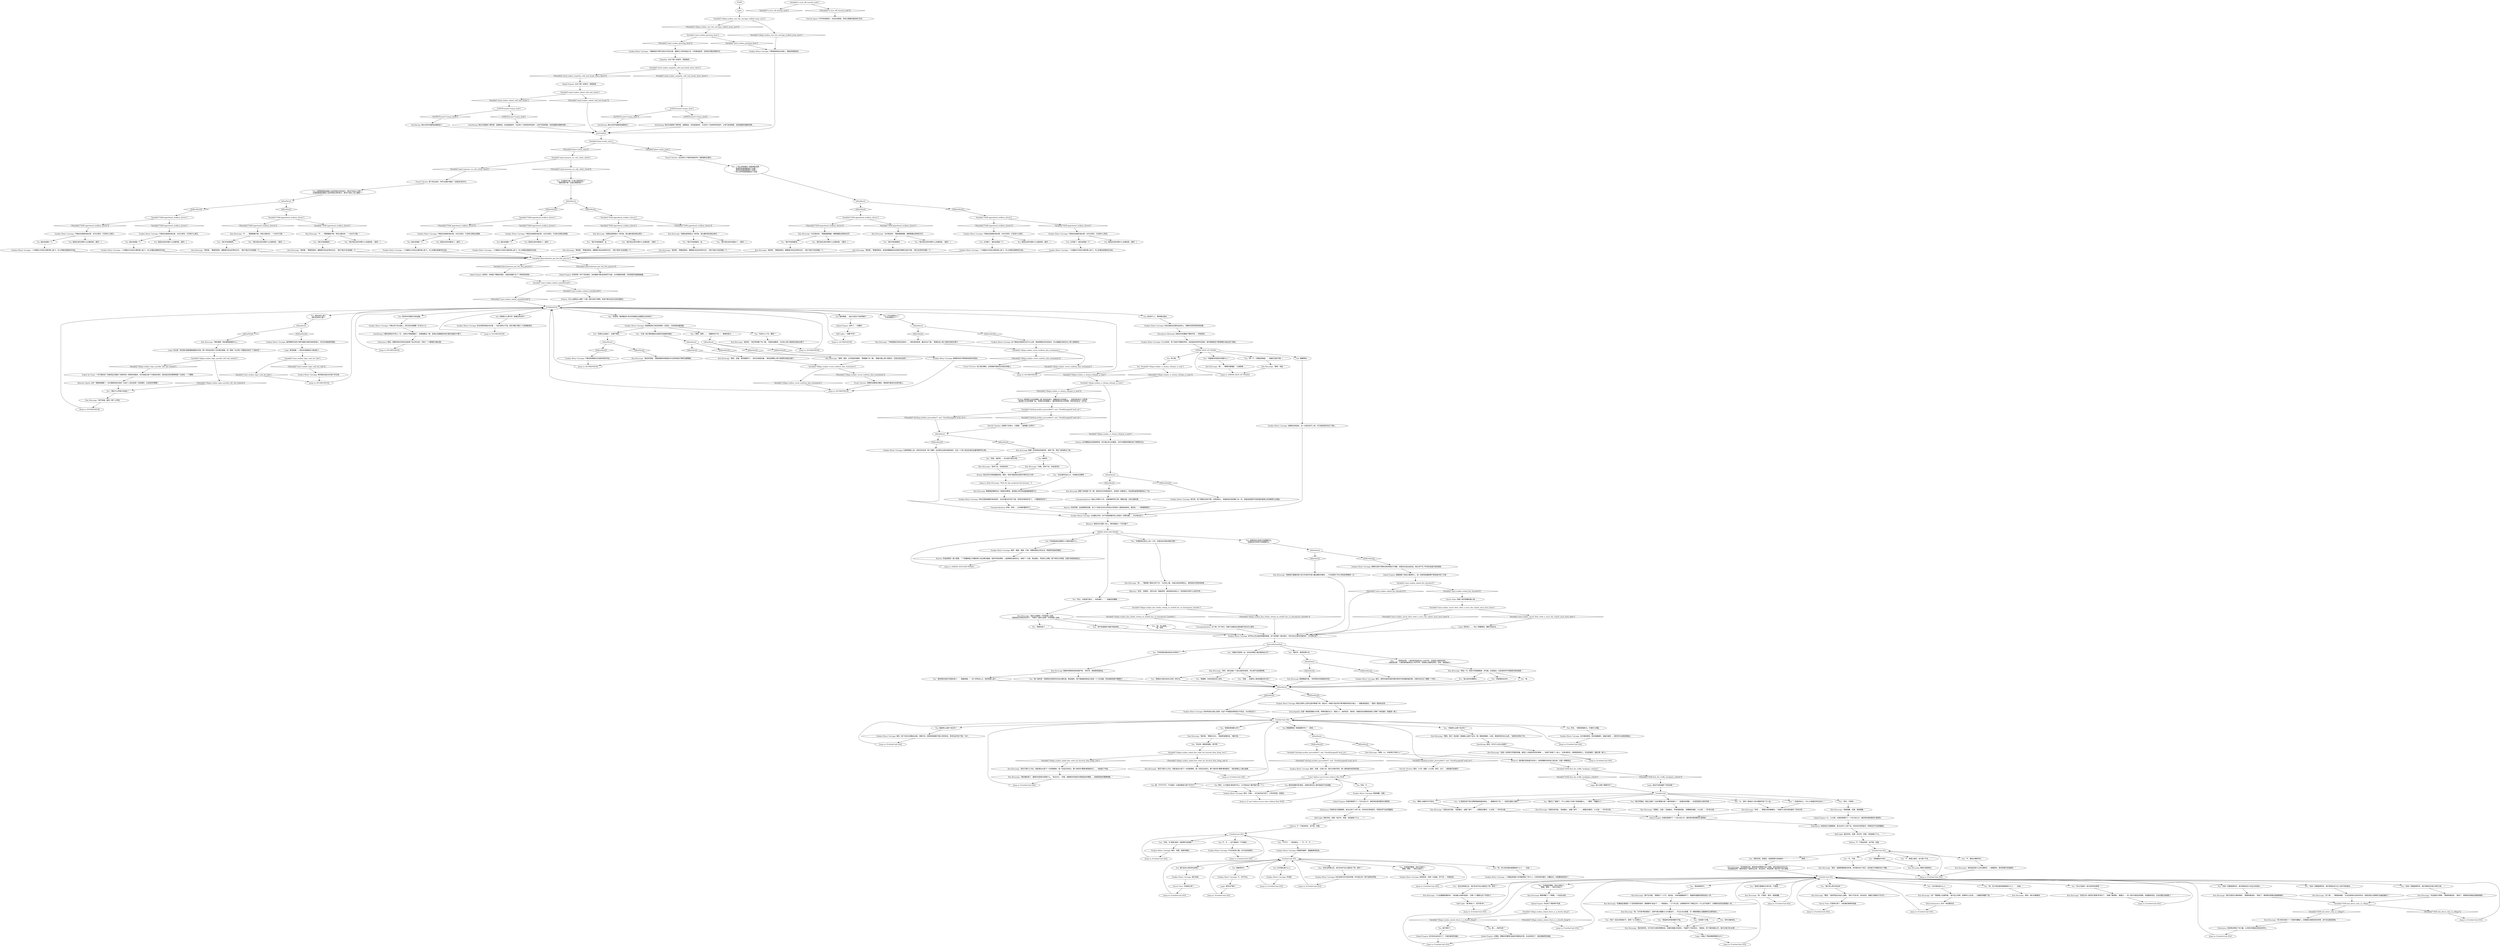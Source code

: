 # SOUTHCOAST / SUNKEN MOTOR CARRIAGE
# Tyre tracks lead to a sunken motor carriage.
# ==================================================
digraph G {
	  0 [label="START"];
	  1 [label="input"];
	  2 [label="Inland Empire: 冰水下面一定很冷，很孤独吧。"];
	  3 [label="Kim Kitsuragi: “我猜这段旅程从广场开始，是从栅栏那边倒出来的。”"];
	  4 [label="You: 我应该调查一下。"];
	  5 [label="You: “潮水什么时候才会退去？”"];
	  6 [label="You: “哈哈，很好笑——所以我不会吹口哨。”"];
	  7 [label="You: “我觉得应该找不到我的枪了。”（看看周围。）“这个世界这么大，我的枪那么渺小……”"];
	  8 [label="You: 眯着眼睛说:“侧面是数字吗？”（继续。）"];
	  9 [label="Jump to: [Untitled hub (03)]"];
	  10 [label="Jump to: [Untitled hub (03)]"];
	  11 [label="Sunken Motor Carriage: 不论你说多少遍，也不会改变事实。"];
	  12 [label="Sunken Motor Carriage: 你没有。"];
	  13 [label="Variable[\"village.sunken_viscal_confirms_kim_estimation\"]"];
	  14 [label="Variable[\"village.sunken_viscal_confirms_kim_estimation\"]", shape=diamond];
	  15 [label="!(Variable[\"village.sunken_viscal_confirms_kim_estimation\"])", shape=diamond];
	  16 [label="Variable[\"coast.sunken_inland_oceanfishcold\"]"];
	  17 [label="Variable[\"coast.sunken_inland_oceanfishcold\"]", shape=diamond];
	  18 [label="!(Variable[\"coast.sunken_inland_oceanfishcold\"])", shape=diamond];
	  19 [label="SWING HUB 2ND PHASE"];
	  20 [label="You: “你最喜欢的蓝色东西是什么？”"];
	  21 [label="Kim Kitsuragi: 警督撅起嘴唇吹出一段美妙的颤音，甚至能让伊苏林迪画眉都羞愧不已。"];
	  22 [label="Sunken Motor Carriage: 是的，哈里，它是41号。我们分局的号码。我一直希望你会回来找我……"];
	  23 [label="Visual Calculus: 还记得马丁内斯的轮胎印吗？就是通往这里的。"];
	  24 [label="You: “我们现在没时间管什么交通流氓。”[离开。]"];
	  25 [label="IsKimHere()"];
	  26 [label="IsKimHere()", shape=diamond];
	  27 [label="!(IsKimHere())", shape=diamond];
	  28 [label="Jump to: [SUNKENHUB]"];
	  29 [label="You: “我想双亲了……”"];
	  30 [label="Conceptualization: 这个嘛，举个例子，蚂蚁汽油弹会在某些通行权仪式上使用……"];
	  31 [label="Inland Empire: 你感觉胃里开了一个巨大的口子，最恐怖的感觉朝你扑面而来。"];
	  32 [label="You: “本来一切都挺顺利的，我们刚刚还在高兴地吹口哨……”"];
	  33 [label="Kim Kitsuragi: “警探，”他的声音从未这么温柔。“我们*不会*的。此时此刻，救援行动确实不太可行。”"];
	  34 [label="Kim Kitsuragi: “这个嘛……”警督耸耸肩。“生活总是有办法拆你的台。但是在那之后事情只会越变越好了。”"];
	  35 [label="Inland Empire: 你感觉胃里开了一个巨大的口子，最恐怖的感觉朝你扑面而来。"];
	  36 [label="Jump to: [Untitled hub (03)]"];
	  37 [label="Logic: 他认识那个赛車手吗？"];
	  38 [label="IsKimHere()"];
	  39 [label="IsKimHere()", shape=diamond];
	  40 [label="!(IsKimHere())", shape=diamond];
	  41 [label="Sunken Motor Carriage: 云朵飘过天空，秋千的阴影像时钟上的指针一样移动着……30分钟过去了。"];
	  42 [label="Variable[\"tc.turn_off_tutorial_node\"]"];
	  43 [label="Variable[\"tc.turn_off_tutorial_node\"]", shape=diamond];
	  44 [label="!(Variable[\"tc.turn_off_tutorial_node\"])", shape=diamond];
	  45 [label="Visual Calculus: 那个跃过运河，弄坏水闸的*叛徒*！这是他们的作为。"];
	  46 [label="You: 这里就是叛逆者跳入运河终结生命的地方。再也不会这么大胆了！\n“这里就是叛逆者跳入运河终结生命的地方。再也不会有人这么勇敢了！”"];
	  47 [label="Interfacing: 海水已经开始腐蚀金属制品了。"];
	  48 [label="You: 我现在没时间管什么交通流氓。[离开。]"];
	  49 [label="Sunken Motor Carriage: 一只海鸥从半泡在水里的車上起飞。鸟儿好像在感激你的决定。"];
	  50 [label="Visual Calculus: 警督的估算是正确的。事故很可能发生在周日晚上。"];
	  51 [label="Kim Kitsuragi: “坚持下去，你会成功的。”"];
	  52 [label="Inland Empire: 41，41分局。你感觉胃里开了一个巨大的口子，最恐怖的感觉朝你扑面而来。"];
	  53 [label="You: “但是雅各布·欧文……"];
	  54 [label="You: “发生这种事之后，他们应该不会让我回去了吧，是吗？”"];
	  55 [label="You: “本来一切都挺顺利的，我们刚刚还在讨论自己的妈妈……”"];
	  56 [label="You: 我不想听了。"];
	  57 [label="Endurance: 你感觉自己快要晕倒，差点从秋千上摔下去。你的双手变得湿冷，呼吸的空气也变得酸苦。"];
	  58 [label="Jump to: [Untitled hub (02)]"];
	  59 [label="You: 我们该怎么把你弄出来呢？"];
	  60 [label="Sunken Motor Carriage: 你接受的越早，就越能继续前进。"];
	  61 [label="You: “但是……如果有人拿枪指着你的头呢？”"];
	  62 [label="You: “我一直在想：如果我花足够的时间去正确饮食，勤加锻炼，是不是就能把我自己变成一个人形武器。然后我甚至都不需要枪了……”"];
	  63 [label="Sunken Motor Carriage: 是的。感觉你身后的城市都在等待中变得越来越沉默。仿佛已经过去了整整一个来生……"];
	  65 [label="You: 我应该调查一下。"];
	  66 [label="You: “我们开始调查吧。”"];
	  67 [label="You: 这車是什么牌子的？能看见标志吗？"];
	  68 [label="You: “又是一起引擎排量成功战胜司机智商的事故。”"];
	  69 [label="You: “不，是街头赛車手的。”"];
	  70 [label="You: “先是我的警徽，现在又是这个。”\n“警徽，警枪——现在又来这个。”"];
	  71 [label="You: “我可没那些钱。”"];
	  72 [label="Variable[\"village.sunken_inland_there_is_a_fourth_thing\"]"];
	  73 [label="Variable[\"village.sunken_inland_there_is_a_fourth_thing\"]", shape=diamond];
	  74 [label="!(Variable[\"village.sunken_inland_there_is_a_fourth_thing\"])", shape=diamond];
	  75 [label="Sunken Motor Carriage: 是的，哈里。就是你做的。"];
	  76 [label="Sunken Motor Carriage: 汽車坐在咸咸的海水里，冰冷又悲伤。它没有什么意见。"];
	  77 [label="Sunken Motor Carriage: 汽車坐在咸咸的海水里，冰冷又悲伤。它没有什么意见。"];
	  78 [label="Perception (Hearing): 铰链在你的重量下嘎吱作响——有些危险。"];
	  79 [label="Conceptualization: 电线上的两只小鸟，对着海岸吹吹口哨，看看水面，还有沉底的車。"];
	  80 [label="You: “你能辨认出那个标志吗？”"];
	  81 [label="Logic: 他会不会知道那个司机的事？"];
	  82 [label="Half Light: 我的天啦，哈里！老天爷，哈里，你到底做了什么……？！"];
	  83 [label="Inland Empire: 你还丢了*第四样*东西。"];
	  84 [label="Kim Kitsuragi: “你还能吹口哨啊，”警督笑着说到。“再说了，黎明前的夜晚总是最黑暗的。”"];
	  85 [label="Jump to: [Untitled hub (03)]"];
	  86 [label="Untitled hub (02)"];
	  87 [label="You: “天啦，它*真是*我的！我把車开进海里了！！！”"];
	  88 [label="You: “发生这种事之后，他们应该不会让我回去了吧，是吗？”"];
	  89 [label="You: 用你的手抚摸冰冷的金属。"];
	  90 [label="Drama: 唾沫星子从你的嘴里一路飞到你的胡子、胸膛和前方的地面上……但却没有发出一点声音。\n唾沫星子从你的嘴里飞出，喷溅在你的胸膛上，最后降落在前方的地面。但却没有发出一点声音。"];
	  91 [label="Jump to: [SUNKENHUB]"];
	  92 [label="You: “我的天，真是有够久的。”"];
	  93 [label="SWING HUB 1ST PHASE"];
	  94 [label="You: 不知道我身后城里的人们都在做些什么……"];
	  95 [label="Sunken Motor Carriage: 汽車坐在咸咸的海水里，冰冷又悲伤，它没有立即给出答案。"];
	  96 [label="Variable[\"TASK.apprehend_reckless_driver\"]"];
	  97 [label="Variable[\"TASK.apprehend_reckless_driver\"]", shape=diamond];
	  98 [label="!(Variable[\"TASK.apprehend_reckless_driver\"])", shape=diamond];
	  99 [label="You: “我们现在没时间管什么交通流氓。”[离开。]"];
	  100 [label="IsKimHere()"];
	  101 [label="IsKimHere()", shape=diamond];
	  102 [label="!(IsKimHere())", shape=diamond];
	  103 [label="You: “你说什么了吗，警督？”"];
	  104 [label="Jump to: [SWING HUB 1ST PHASE]"];
	  105 [label="You: 继续吹。"];
	  106 [label="You: “这见鬼的风这么大，你倒是试试看啊。”"];
	  107 [label="Kim Kitsuragi: “恐怕就是这样。看来是你把警車开进了海里，就在你跳过运河之后。”\n“恐怕就是这样。看来你是从飞旋旅社出发，跃过运河，然后把車一路开进了这片海域。”"];
	  108 [label="You: “所以它就会*一直*这样待在那里？！”"];
	  109 [label="Sunken Motor Carriage: 拜托，哈里……你已经无处可逃了。只有你和我，老朋友。"];
	  110 [label="Jump to: [Untitled hub (03)]"];
	  111 [label="Sunken Motor Carriage: 浪潮有没有退去，这一点谁也说不上来。你只感觉到时间过了很久。"];
	  112 [label="Kim Kitsuragi: 警督一定觉得这样很好笑。他笑了笑，然后飞快地转过了脸。"];
	  113 [label="Sunken Motor Carriage: 你的声音在水面上回荡，在这个环境里显得奇怪又不恰当。30分钟过去了。"];
	  114 [label="You: “那是库普瑞斯40吗？”"];
	  115 [label="Kim Kitsuragi: 警督看着手表。“世界想变多快就能有多快。”"];
	  116 [label="Interfacing: 海水已经开始腐蚀金属制品了。"];
	  117 [label="Sunken Motor Carriage: 一只海鸥从半泡在水里的車上起飞。鸟儿好像在感激你的决定。"];
	  118 [label="Sunken Motor Carriage: 那辆悲伤的汽車拒绝发表任何回应。"];
	  119 [label="Kim Kitsuragi: “我好像知道了，最喜欢的蓝色东西是什么。”他点点头。“没错，我最喜欢的蓝色东西是蓝色的警服……或者是蓝色的警察制服。”"];
	  120 [label="Kim Kitsuragi: “我很抱歉，哈里。我很抱歉。”"];
	  121 [label="Kim Kitsuragi: “呃，也不是*特别便宜*。这种汽車大概要40,000雷亚尔……不过从长远来看，买一辆新車要比试着翻修这台更有意义。”"];
	  122 [label="You: “他们一定会对我很生气，是吧？41分局的人。”"];
	  123 [label="You: 我能修好它。"];
	  124 [label="IsKimHere()"];
	  125 [label="IsKimHere()", shape=diamond];
	  126 [label="!(IsKimHere())", shape=diamond];
	  127 [label="Sunken Motor Carriage: 真可悲，除了那辆沉没的汽車，没有其他人，或者其他东西目睹了这一切，但是这段意想不到的美妙旋律让你的精神为之振奋。"];
	  128 [label="IsKimHere()"];
	  129 [label="IsKimHere()", shape=diamond];
	  130 [label="!(IsKimHere())", shape=diamond];
	  131 [label="Kim Kitsuragi: “我相信它遵循的是几百万年前的宇宙力量设置好的模式……不过我想它*可以*再动的稍微快一点。”"];
	  132 [label="Inland Empire: 就像是那个疯狂又鲁莽的人，他一定是驾驶着那辆汽車加速冲进了大海！"];
	  133 [label="Kim Kitsuragi: “呃……”警督摸了摸自己的下巴。“从历史上看，水蛭以前会用来防止、甚至是治疗很多种疾病……”"];
	  134 [label="Variable[\"TASK.apprehend_reckless_driver\"]"];
	  135 [label="Variable[\"TASK.apprehend_reckless_driver\"]", shape=diamond];
	  136 [label="!(Variable[\"TASK.apprehend_reckless_driver\"])", shape=diamond];
	  137 [label="You: 我现在没时间管什么交通流氓。[离开。]"];
	  138 [label="You: 我现在没时间管什么交通流氓。[离开。]"];
	  139 [label="You: “我们开始调查吧。”"];
	  140 [label="Inland Empire: 当然了。一切都好。"];
	  141 [label="Jump to: [SUNKENHUB]"];
	  142 [label="Kim Kitsuragi: “汽車周围还没有完全结冰……”他的身体前倾，看向冰水下面。“我猜应该上周六或周日就在这里了。”"];
	  143 [label="Jump to: [SUNKENHUB]"];
	  144 [label="Variable[\"village.sunken_kim_thinks_sitting_on_anthill_has_no_therapeutic_benefits\"]"];
	  145 [label="Variable[\"village.sunken_kim_thinks_sitting_on_anthill_has_no_therapeutic_benefits\"]", shape=diamond];
	  146 [label="!(Variable[\"village.sunken_kim_thinks_sitting_on_anthill_has_no_therapeutic_benefits\"])", shape=diamond];
	  147 [label="Jump to: [SWING HUB 2ND PHASE]"];
	  148 [label="You: “看来工厂搞错了，不小心把这个印成了库普瑞斯41。”（嘲笑）“愚蠢的工厂。”"];
	  149 [label="Untitled hub (02)"];
	  150 [label="Untitled hub (03)"];
	  151 [label="Kim Kitsuragi: “恐怕它会一直待在*那里*好多年了。”他看了看周围。“看看它——有一部分可能还有得救，但是整体来说，这台机器已经报废了。”"];
	  152 [label="Kim Kitsuragi: “面对现实吧，对于你们分局的预算来说，这确实是重大的损失。”他避开了你的目光。“我是说，除了我的锐影之外，我们分局只有4台車……”"];
	  153 [label="You: 也许我在追什么人。"];
	  154 [label="Jump to: [Untitled hub (03)]"];
	  155 [label="You: “不，我是认真的，这只是个巧合……”"];
	  156 [label="Sunken Motor Carriage: 虽然那辆沉没的汽車可能因为被你找到而高兴，但它却没能提供答案。"];
	  157 [label="Sunken Motor Carriage: 地平线上的云层变得越发昏暗，秋千的阴影一直在爬升。你听见远方城市的轰鸣声。30分钟过去了……"];
	  158 [label="Kim Kitsuragi: “幸好，我已经是一个独立组织的成员，所以我不会进退两难。”"];
	  159 [label="Kim Kitsuragi: “是啊。41。你觉得它代表什么？”"];
	  160 [label="Horrific Necktie: 是的。41号。就像：41分局。拜托，伙计——那是我们的座驾！"];
	  161 [label="Variable[\"TASK.apprehend_reckless_driver\"]"];
	  162 [label="Variable[\"TASK.apprehend_reckless_driver\"]", shape=diamond];
	  163 [label="!(Variable[\"TASK.apprehend_reckless_driver\"])", shape=diamond];
	  164 [label="Sunken Motor Carriage: 汽車坐在咸咸的海水里，冰冷又悲伤。它没有什么意见。"];
	  165 [label="Variable[\"TASK.apprehend_reckless_driver\"]"];
	  166 [label="Variable[\"TASK.apprehend_reckless_driver\"]", shape=diamond];
	  167 [label="!(Variable[\"TASK.apprehend_reckless_driver\"])", shape=diamond];
	  168 [label="You: 我现在没时间管这个。[离开。]"];
	  169 [label="You: 它在这里多久了？\n“它在这里多久了？”"];
	  170 [label="IsKimHere()"];
	  171 [label="IsKimHere()", shape=diamond];
	  172 [label="!(IsKimHere())", shape=diamond];
	  173 [label="Logic: 好主意！然后我们就能看看里面的东西。那个司机肯定落了点东西在里面。枪？报纸？也许是一件酷炫的夹克？行者夹克？"];
	  174 [label="Esprit de Corps: 一件行者夹克？你感觉自己跟这个驾驶员有一种奇妙的联系。也许他是从某个行者街区来的，喜欢蓝白色的赛車制服？比如说，一个警察。"];
	  175 [label="Sunken Motor Carriage: 你听见宽阔海面传来的回声。云朵在春日的天空飞驰，突然间你感觉好多了。一切都感觉好多了。"];
	  176 [label="Rhetoric: ‘好吧，’他想到。‘我可以的。那就来吧。谁会想坐在蚁丘上？而且根本没有什么好的疗效……"];
	  177 [label="Sunken Motor Carriage: 微光从城市上空的云层中散落下来。透过光，你看见*蓝白色汽車*慢慢浮现在水面上——随着海浪退去，一厘米一厘米的出现……"];
	  178 [label="Jump to: [Untitled hub (04)]"];
	  179 [label="Kim Kitsuragi: “警探，我们一到这里，我就能认出那个标志。是一辆库普瑞斯，40型。我很奇怪你没认出来。”他把目光转向了你。"];
	  180 [label="Jump to: [Untitled hub (04)]"];
	  181 [label="You: “我讨厌猜谜。地区之类的？比如*警察分局*？跟市政相关？”（抚摸你的两鬓——你突然感觉头疼的厉害。）"];
	  182 [label="Kim Kitsuragi: “但是也有可能，”他歪着头，加重了语气：“……是警区的数字。41分局——*你*的分局。”"];
	  183 [label="Jump to: [Untitled hub (02)]"];
	  184 [label="Jump to: [Untitled hub (03)]"];
	  185 [label="Sunken Motor Carriage: 我很抱歉，哈里。"];
	  186 [label="Half Light: 我的天啦，哈里！老天爷，哈里，你到底做了什么……？！"];
	  187 [label="Kim Kitsuragi: 警督飞快地瞥了你一眼。虽然目光仍然直视前方，但他用一段更高亢，而且更有旋律的颤音加入了你。"];
	  188 [label="Untitled hub (04)"];
	  189 [label="You: 大海里的汽車？它是从哪里来的？\n“海里有辆汽車？这是从哪里来的？”"];
	  190 [label="IsKimHere()"];
	  191 [label="IsKimHere()", shape=diamond];
	  192 [label="!(IsKimHere())", shape=diamond];
	  193 [label="Kim Kitsuragi: “似乎是这样。”警督看着残骸，眼睛里露出奇怪的光芒。"];
	  194 [label="You: “我们现在没时间管什么交通流氓。”[离开。]"];
	  195 [label="Empathy: 冰水下面一定很冷，很孤独吧。"];
	  196 [label="Interfacing: 海水已经腐蚀了燃料管、金属制品、还有底盘组件。它还渗入了各种各样的组件，让电气系统短路，包括电磁转向器和刹車……"];
	  197 [label="Sunken Motor Carriage: 汽車坐在咸咸的海水里，冰冷又悲伤。它没有什么意见。"];
	  198 [label="You: 我应该调查一下。"];
	  199 [label="You: 我现在没时间管什么交通流氓。[离开。]"];
	  200 [label="You: 太可疑了。我应该调查一下。"];
	  201 [label="You: “我们现在没时间管什么交通流氓。”[离开。]"];
	  202 [label="Endurance: 锈迹，苔藓和海洋生物已经宣誓了自己的主权，开始了一个缓慢的分解过程。"];
	  203 [label="Kim Kitsuragi: “是这样没错。”警督查看你的程度似乎比检修他的汽車时还要细致。"];
	  204 [label="You: “我不知道我妈*或者*我爸是谁……”"];
	  205 [label="You: “一定是汤米41，FM.41频道的早间主持人！”"];
	  206 [label="You: “老天，不是吧……”"];
	  207 [label="You: “本来一切都挺顺利的，我们刚刚还在讨论人类不同的肤色……”"];
	  208 [label="Inland Empire: 你已经永远失去它了。它就在最深的海底。"];
	  209 [label="Sunken Motor Carriage: 在失去我们托付给你的每一件东西之后？我不会屏住呼吸。"];
	  210 [label="Kim Kitsuragi: “嗯……”警督盯着残骸。“让我想想……”"];
	  211 [label="Variable[\"TASK.apprehend_reckless_driver\"]"];
	  212 [label="Variable[\"TASK.apprehend_reckless_driver\"]", shape=diamond];
	  213 [label="!(Variable[\"TASK.apprehend_reckless_driver\"])", shape=diamond];
	  214 [label="Inland Empire: 突然间，你想起了警督的锐影，对鱼和海藻产生了一种奇怪的感觉……"];
	  215 [label="You: 我现在没时间管这个。[离开。]"];
	  216 [label="Kim Kitsuragi: “我同意，”警督回答到，眼睛里闪烁出好奇的光芒。“我们*绝对*应该调查一下。”"];
	  217 [label="You: “嗯……”"];
	  218 [label="You: 我能辨认出那个标志吗？"];
	  219 [label="Variable[\"village.sunken_asked_kim_what_his_favorite_blue_thing_was\"]"];
	  220 [label="Variable[\"village.sunken_asked_kim_what_his_favorite_blue_thing_was\"]", shape=diamond];
	  221 [label="!(Variable[\"village.sunken_asked_kim_what_his_favorite_blue_thing_was\"])", shape=diamond];
	  222 [label="Untitled hub"];
	  223 [label="Kim Kitsuragi: “至少我们找到了一个很好的嫌疑人。如果能在海里找到你的車，说不定也能找到她。”"];
	  224 [label="Variable[\"plaza.tracks_seen\"]"];
	  225 [label="Variable[\"plaza.tracks_seen\"]", shape=diamond];
	  226 [label="!(Variable[\"plaza.tracks_seen\"])", shape=diamond];
	  227 [label="Sunken Motor Carriage: 一辆破损的汽車半泡在冰冷的水里，慢慢沉入伊苏林迪大洋。只有乘坐舱顶、后轮和引擎还依稀可见。"];
	  228 [label="Kim Kitsuragi: “是啊，是的。近乎疯狂的鲁莽。”警督撇了你一眼。“我看大概上周六或周天，它就已经在这里了。”"];
	  229 [label="Sunken Motor Carriage: 汽車正好卡在冰面上。把它弄出来需要一队专业人士。"];
	  230 [label="You: “那以前你的眼睛也……”"];
	  231 [label="Kim Kitsuragi: “确实是。”警督点点头。“或者更准确的说，*曾经*是。”"];
	  232 [label="Visual Calculus: 估计是正确的。这场事故可能发生在周日的晚上。"];
	  233 [label="Logic: 损伤太严重了。"];
	  234 [label="IsTHCPresent(\"torque_dork\")"];
	  235 [label="IsTHCPresent(\"torque_dork\")", shape=diamond];
	  236 [label="!(IsTHCPresent(\"torque_dork\"))", shape=diamond];
	  237 [label="Sunken Motor Carriage: 一只海鸥从半泡在水里的車上起飞。鸟儿好像在感激你的决定。"];
	  238 [label="Sunken Motor Carriage: 标志深深的埋在浑水里——你实在辨认不清。但你*确实*看见一只安康鱼漂过。"];
	  239 [label="Sunken Motor Carriage: 你坐在破旧生锈的运动场上，周围的世界变得异常安静。"];
	  240 [label="Jump to: [Untitled hub (04)]"];
	  241 [label="Kim Kitsuragi: “是警区，没错！”他歪着头，声音很是轻柔。“是警察的辖区。41分局——*你*的分局。”"];
	  242 [label="Kim Kitsuragi: “根本就没有什么街头赛車手。一直都是你。是你把車开进海里的。”"];
	  243 [label="Kim Kitsuragi: 警督只是摇摇头。"];
	  244 [label="Jump to: [Untitled hub (03)]"];
	  245 [label="Jump to: [Untitled hub (03)]"];
	  246 [label="You: 哦，不不不不不。不可能的！在我的眼皮子底下可不行！"];
	  247 [label="You: “先是我的警徽，现在又是这个。”\n“警徽，警枪——现在又来这个。”"];
	  248 [label="Variable[\"TASK.find_the_traffic_hooligans_vehicle\"]"];
	  249 [label="Variable[\"TASK.find_the_traffic_hooligans_vehicle\"]", shape=diamond];
	  250 [label="!(Variable[\"TASK.find_the_traffic_hooligans_vehicle\"])", shape=diamond];
	  251 [label="Volition: 为什么搞得这么凄惨？只是一辆沉没的汽車啊。有些汽車注定会沉没在海底的。"];
	  252 [label="Logic: 等待退潮——然后应该就能进入乘坐舱了。"];
	  253 [label="You: “……我想说的是，人类的肤色能有这么大的不同，还真是让我挺吃惊的。”\n“……我想说的是，人类的肤色能有这么大的不同，还真是让我挺吃惊的。还有，我想我妈了。”"];
	  254 [label="You: “你觉得我还能找到自己的枪吗？”"];
	  255 [label="Savoir Faire: 它陷得太深了。没有通向海岸的坡道。"];
	  256 [label="Logic: 大概占了警局車辆预算的20%？"];
	  257 [label="You: “广场上的轮胎印一直延伸到这里。”\n“原来所有痕迹都指向了这里！”\n原来所有痕迹都指向了这里！\n广场上的所有痕迹都指向了这里。"];
	  258 [label="Kim Kitsuragi: “不……”警督看着汽車，然后又看向你。“一点也不大胆。”"];
	  259 [label="Kim Kitsuragi: “我同意，”警督回答到，眼睛里闪烁出好奇的光芒。“我们*绝对*应该调查一下。”"];
	  260 [label="Jump to: [SUNKENHUB]"];
	  261 [label="Jump to: [Kim Kitsuragi: \"With his lips puckered the lieutena...\"]"];
	  262 [label="You: “希望我妈还在世……”"];
	  263 [label="Kim Kitsuragi: “其实不是什么巧合。锐影是旧40型下一代的跑車款，是一匹真正的役马。整个城市的*警察*都很喜欢它……”他抬起了手指。"];
	  264 [label="Volition: 不！不是这样的。说不是，哈里。"];
	  265 [label="Kim Kitsuragi: “是的，海里那辆就是你的車。好好面对这个现实，这样我们才能解决这个问题。”"];
	  266 [label="Kim Kitsuragi: “谁？”警督看上去很怀疑。“我不这么觉得。如果有什么的话……大概是你喝醉了吧。”"];
	  267 [label="You: “我连旅社的账单都付不起。”"];
	  268 [label="Kim Kitsuragi: “人比机器要贵重的多。”他试着让你振作起来。“训练一个警察比这个可贵多了。”"];
	  269 [label="You: 天啦，不……"];
	  270 [label="Jump to: [I can't believe you're here without Kim HUB]"];
	  271 [label="Variable[\"village.sunken_saw_the_carriage_walked_away_once\"]"];
	  272 [label="Variable[\"village.sunken_saw_the_carriage_walked_away_once\"]", shape=diamond];
	  273 [label="!(Variable[\"village.sunken_saw_the_carriage_walked_away_once\"])", shape=diamond];
	  274 [label="Variable[\"whirling.necktie_personified\"]  and  CheckEquipped(\"neck_tie\")"];
	  275 [label="Variable[\"whirling.necktie_personified\"]  and  CheckEquipped(\"neck_tie\")", shape=diamond];
	  276 [label="!(Variable[\"whirling.necktie_personified\"]  and  CheckEquipped(\"neck_tie\"))", shape=diamond];
	  277 [label="Kim Kitsuragi: “再说一次，肤色不同是褪黑素、肝功能、区域适应，还有很多种不同因素形成的结果。”"];
	  278 [label="IsKimHere()"];
	  279 [label="IsKimHere()", shape=diamond];
	  280 [label="!(IsKimHere())", shape=diamond];
	  281 [label="You: 天啦，一辆库普瑞斯40。可爱的小机器。"];
	  282 [label="Variable[\"canal.sunken_empathy_cold_and_lonely_down_there\"]"];
	  283 [label="Variable[\"canal.sunken_empathy_cold_and_lonely_down_there\"]", shape=diamond];
	  284 [label="!(Variable[\"canal.sunken_empathy_cold_and_lonely_down_there\"])", shape=diamond];
	  285 [label="Inland Empire: 你突然有一种下沉的感觉。当你看着汽車泡在那深不见底、冰冷黑暗的海里，你的胃部开始隐隐抽痛。"];
	  286 [label="Kim Kitsuragi: “我猜这段旅程从广场开始，是从栅栏那边倒出来的。”"];
	  287 [label="You: “我们现在没时间管这个。”[离开。]"];
	  288 [label="You: “我们开始调查吧，金。”"];
	  289 [label="You: “我们开始调查吧，金。”"];
	  290 [label="Jump to: [SUNKENHUB]"];
	  291 [label="You: “别再沾沾自喜了。这很严肃的。”"];
	  292 [label="Kim Kitsuragi: “我没有。”他茫然地看了你一眼。“但是在我看来，它应该上周六或者周日就在这里了。”"];
	  293 [label="Kim Kitsuragi: “是的，没错。显然是胜利了，”他冷淡地回应着。“我说这辆車上周六或者周日就在这里了。”"];
	  294 [label="Variable[\"village.sunken_logic_joyrider_left_shit_behind\"]"];
	  295 [label="Variable[\"village.sunken_logic_joyrider_left_shit_behind\"]", shape=diamond];
	  296 [label="!(Variable[\"village.sunken_logic_joyrider_left_shit_behind\"])", shape=diamond];
	  297 [label="Sunken Motor Carriage: 等待潮水退去也许是个好主意。"];
	  298 [label="You: “我还能修好它。”"];
	  299 [label="You: “我想它是雅各布·欧文的，不是我。”"];
	  300 [label="Jump to: [Untitled hub (03)]"];
	  301 [label="Half Light: “是*其他人*，但不是*你*。”"];
	  302 [label="Jump to: [Untitled hub (03)]"];
	  303 [label="Kim Kitsuragi: 警督调整了一下眼镜，一句话也没说。"];
	  304 [label="Inland Empire: 比警枪，警徽还有警車*加起来*都更加珍贵。永远地丢失了，就在那最深的海底。"];
	  305 [label="You: 拜托，41可能有*很多种*含义。又不是说这个数字属于我一个人。"];
	  306 [label="Untitled hub (03)"];
	  307 [label="Sunken Motor Carriage: 我们没有。"];
	  308 [label="Logic: 除非有人……*有人*想要假死，重新开始生活……"];
	  309 [label="Sunken Motor Carriage: 汽車孤独地坐在冰面上，看起来很是悲伤。"];
	  310 [label="You: 坐在秋千上，等待潮水退去。"];
	  311 [label="Kim Kitsuragi: “是啊，没错。”"];
	  312 [label="Sunken Motor Carriage: 在某种程度上说，没有任何生物（除了海鸥）在这里见证其实挺悲哀的，见证一个男人尝试在他的全盛时期学吹口哨。"];
	  313 [label="You: “哦，所以都是……”\n“哦，好吧……”"];
	  314 [label="Variable[\"coast.sunken_savoir_faire_what_a_wuss_the_culprit_must_have_been\"]"];
	  315 [label="Variable[\"coast.sunken_savoir_faire_what_a_wuss_the_culprit_must_have_been\"]", shape=diamond];
	  316 [label="!(Variable[\"coast.sunken_savoir_faire_what_a_wuss_the_culprit_must_have_been\"])", shape=diamond];
	  317 [label="Electrochemistry: 也许？肯定要试试。"];
	  318 [label="IsKimHere()"];
	  319 [label="IsKimHere()", shape=diamond];
	  320 [label="!(IsKimHere())", shape=diamond];
	  321 [label="Sunken Motor Carriage: 做梦，喝酒，调情，打架，想要改善自己的生活。希望明天能变得更好。"];
	  322 [label="IsKimHere()"];
	  323 [label="IsKimHere()", shape=diamond];
	  324 [label="!(IsKimHere())", shape=diamond];
	  325 [label="You: “是啊，是啊……”（摸摸你的下巴。）“鲁莽的疯子。”"];
	  326 [label="Kim Kitsuragi: “我不知道。最多一两个小时吧。”"];
	  327 [label="You: “我猜这只是你支持公司的一种方式。”"];
	  328 [label="Sunken Motor Carriage: 是的，那个标志已经露出水面，清晰可见，那是库普瑞斯汽車公司的标志。型号名还印在下面，*40*。"];
	  329 [label="Rhetoric: 他好像已经知道它的含义，但却想要听到你亲口说出来。这是一种教育法。"];
	  330 [label="Kim Kitsuragi: “那不太可能，”警督叹了一口气，回应到。“所有电路都烧坏了。电磁转向器和刹車系统也一样。”"];
	  331 [label="You: 第……四样东西？"];
	  332 [label="I can't believe you're here without Kim HUB"];
	  333 [label="You: 虽然这辆車*是*我的，但事实是任何人都可能把它开进海里。"];
	  334 [label="Volition: 不！不是这样的。说不是，哈里。"];
	  335 [label="You: 不，不……这不是真的！不可能的……"];
	  336 [label="Jump to: [Untitled hub (03)]"];
	  337 [label="Variable[\"canal.samaran_vis_calc_white_check\"]"];
	  338 [label="Variable[\"canal.samaran_vis_calc_white_check\"]", shape=diamond];
	  339 [label="!(Variable[\"canal.samaran_vis_calc_white_check\"])", shape=diamond];
	  340 [label="You: 吹口哨。"];
	  341 [label="You: Variable[\"village.sunken_rc_drama_whisper_a_tune\"]"];
	  342 [label="Variable[\"village.sunken_rc_drama_whisper_a_tune\"]", shape=diamond];
	  343 [label="!(Variable[\"village.sunken_rc_drama_whisper_a_tune\"])", shape=diamond];
	  344 [label="Sunken Motor Carriage: 那辆沉没的汽車有没有同意还不清楚，但是仅仅说出这些话，就让你产生了时间在加速行走的错觉。"];
	  345 [label="Variable[\"coast.sunken_inland_fire_daredevil\"]"];
	  346 [label="Variable[\"coast.sunken_inland_fire_daredevil\"]", shape=diamond];
	  347 [label="!(Variable[\"coast.sunken_inland_fire_daredevil\"])", shape=diamond];
	  348 [label="You: “如果必须选择一边，你会支持罢工者还是航运公司？”"];
	  349 [label="You: “我们开始调查吧。”"];
	  350 [label="Kim Kitsuragi: “不……”警督看着汽車，然后又看向你。“一点也不大胆。”"];
	  351 [label="You: 我应该调查一下。"];
	  352 [label="Sunken Motor Carriage: 一只海鸥从半泡在水里的車上起飞。鸟儿好像在感激你的决定。"];
	  353 [label="Sunken Motor Carriage: 这个事故应该就发生在不久之前。車身周围还没完全结冰，所以碰撞应该发生在上周六或者周日。"];
	  354 [label="Sunken Motor Carriage: 什么也没有，除了高空中海鸥的鸣叫，宛如遥远的笑声在回响。海中那辆蓝色汽車周围的冰层出现了裂纹。"];
	  355 [label="Drama: 他正幸灾乐祸地看着您呢。哦哟，*老师*做起来还真是不费吹灰之力呢！"];
	  356 [label="Conceptualization: 好吧，好吧……比你做的要好多了。"];
	  357 [label="Kim Kitsuragi: “但是也有可能，”他歪着头，加重了语气：“……是警区的数字。41分局——*你*的分局。”"];
	  358 [label="You: “不，不是……”"];
	  359 [label="You: “我们怎么把它弄出来？”"];
	  360 [label="Kim Kitsuragi: “如果能在里面找一个没有受损的组件，那都算你*走运*了……”他摇摇头。“几个月之后，这辆車里*除了*锈迹之外，什么也不会剩下。买辆新的反而会更便宜一些……”"];
	  361 [label="Kim Kitsuragi: “我们还是可以那样做的，”警督笑着说到。“再说了，黎明前的夜晚总是最黑暗的。”"];
	  362 [label="Variable[\"TASK.ask_about_ruby_in_village\"]"];
	  363 [label="Variable[\"TASK.ask_about_ruby_in_village\"]", shape=diamond];
	  364 [label="!(Variable[\"TASK.ask_about_ruby_in_village\"])", shape=diamond];
	  365 [label="Endurance: 他的想法带给了你力量。让你意识到路还没有走到尽头。"];
	  366 [label="You: “呃，至少现在能知道里面有什么了。”（总结。）"];
	  367 [label="Variable[\"coast.sunken_greeting_done\"]"];
	  368 [label="Variable[\"coast.sunken_greeting_done\"]", shape=diamond];
	  369 [label="!(Variable[\"coast.sunken_greeting_done\"])", shape=diamond];
	  370 [label="Interfacing: 只要在咸海水中待上一天，大部分汽車就报废了，但是看看这一辆，连海水没接触到的地方都已经破烂不堪了。"];
	  371 [label="You: 我应该怎么做？\n“我们应该怎么做？”"];
	  372 [label="You: “等一下，它看起来很蓝。”（指着沉没的汽車。）"];
	  373 [label="Variable[\"village.sunken_rc_drama_whisper_a_tune\"]"];
	  374 [label="Variable[\"village.sunken_rc_drama_whisper_a_tune\"]", shape=diamond];
	  375 [label="!(Variable[\"village.sunken_rc_drama_whisper_a_tune\"])", shape=diamond];
	  376 [label="Drama: 从你嘴唇迸出的旋律奇怪，却又难以否认的美丽，正好与周围的阴郁形成了鲜明的对比。"];
	  377 [label="You: “所以，你爸是不是也……你知道的……”（指着你的眼睛。）"];
	  378 [label="Rhetoric: 看来也许还要一会儿。是时候提出一个好议题了。"];
	  379 [label="Kim Kitsuragi: “我同意，”警督回答到，但他的眼睛始终没有离开那辆沉没的汽車。“我们应该好好调查一下。”"];
	  380 [label="Tutorial Agent: 打开你的道具栏，点击互动按钮，然后与里面的道具进行交互。"];
	  381 [label="IsTHCPresent(\"torque_dork\")"];
	  382 [label="IsTHCPresent(\"torque_dork\")", shape=diamond];
	  383 [label="!(IsTHCPresent(\"torque_dork\"))", shape=diamond];
	  384 [label="Variable[\"plaza.kineema_got_the_fish_passive\"]"];
	  385 [label="Variable[\"plaza.kineema_got_the_fish_passive\"]", shape=diamond];
	  386 [label="!(Variable[\"plaza.kineema_got_the_fish_passive\"])", shape=diamond];
	  387 [label="Kim Kitsuragi: “我同意，”警督回答到，眼睛里闪烁出好奇的光芒。“我们*绝对*应该调查一下。”"];
	  388 [label="Kim Kitsuragi: “我同意，”警督回答到，眼睛里闪烁出好奇的光芒。“我们*绝对*应该调查一下。”"];
	  389 [label="Sunken Motor Carriage: 一只海鸥从半泡在水里的車上起飞。鸟儿好像在感激你的决定。"];
	  390 [label="Kim Kitsuragi: “我同意，”警督回答到，眼睛里闪烁出好奇的光芒。“我们*绝对*应该调查一下。”"];
	  391 [label="You: 鱼和海藻……我以为是关于金的車的？"];
	  392 [label="Sunken Motor Carriage: 汽車没有质疑你对当前形势的评估。"];
	  393 [label="Reaction Speed: 证件？要是就很酷了。也许里面有登记信息？比如个人登记信息？你知道的，比如说你的警徽！"];
	  394 [label="Kim Kitsuragi: “没错。坚持下去，你会成功的。”"];
	  395 [label="Kim Kitsuragi: “这是一台简单又牢固的机器，很受工人和政府官员的青睐……”他停下来想了一会儿。“还有消防员，动物管控局的人。你也知道的，就是*那一类*人。”"];
	  396 [label="Jump to: [Untitled hub (04)]"];
	  397 [label="You: “41，是吗？看来这个街头赛車手是个万人迷。”"];
	  398 [label="Kim Kitsuragi: “好吧……”警督古怪地看着你。“*或者*41是分局的编号？你的分局。”"];
	  399 [label="Endurance: 你感觉自己快要晕倒，差点从秋千上摔下去。你的双手变得湿冷，呼吸的空气也变得酸苦。"];
	  400 [label="You: “不不不。”（拼命摇头。）“不，不，不……”"];
	  401 [label="SUNKENHUB"];
	  402 [label="Sunken Motor Carriage: 你那嘲讽的口吻没有得到一点回应，只有海浪在翻滚着。"];
	  403 [label="Kim Kitsuragi: “等到退潮，然后看看里面有什么。”"];
	  404 [label="Kim Kitsuragi: “我的父母都有一半的西奥人血统。”\n“我很肯定已经告诉过你了，不是吗？我的父亲有一半的西奥人血统。”"];
	  405 [label="Kim Kitsuragi: “似乎是这样。”警督看着残骸，眼睛里露出奇怪的光芒。"];
	  406 [label="greetinghub"];
	  407 [label="Variable[\"canal.sunken_inland_cold_and_lonely\"]"];
	  408 [label="Variable[\"canal.sunken_inland_cold_and_lonely\"]", shape=diamond];
	  409 [label="!(Variable[\"canal.sunken_inland_cold_and_lonely\"])", shape=diamond];
	  410 [label="You: “我们现在没时间管什么交通流氓。”[离开。]"];
	  411 [label="You: “41是他在地下街头赛車等级制度的排名。”（摸摸你的下巴。）“这家伙是条小鱼虾。”"];
	  412 [label="Kim Kitsuragi: “是的。我们去看看吧。”"];
	  413 [label="Sunken Motor Carriage: 继续前进。你是一头鲨鱼。停下来——你就会死。"];
	  414 [label="Jump to: [SUNKENHUB]"];
	  415 [label="You: 静静等待。"];
	  416 [label="Horrific Necktie: 这里雨下的真大，关键是——能稍微小点声吗？"];
	  417 [label="lastsunkenwaithub"];
	  418 [label="You: “你更愿意在蚁丘上坐一小时，还是站在布满水蛭的河里？”"];
	  419 [label="Variable[\"whirling.necktie_personified\"]  and  CheckEquipped(\"neck_tie\")"];
	  420 [label="Variable[\"whirling.necktie_personified\"]  and  CheckEquipped(\"neck_tie\")", shape=diamond];
	  421 [label="!(Variable[\"whirling.necktie_personified\"]  and  CheckEquipped(\"neck_tie\"))", shape=diamond];
	  422 [label="IsKimHere()"];
	  423 [label="IsKimHere()", shape=diamond];
	  424 [label="!(IsKimHere())", shape=diamond];
	  425 [label="Interfacing: 是的。你为什么没认出来呢？"];
	  426 [label="Savoir Faire: 它陷得太深了。"];
	  427 [label="Variable[\"TASK.apprehend_reckless_driver\"]"];
	  428 [label="Variable[\"TASK.apprehend_reckless_driver\"]", shape=diamond];
	  429 [label="!(Variable[\"TASK.apprehend_reckless_driver\"])", shape=diamond];
	  430 [label="Sunken Motor Carriage: 汽車坐在咸咸的海水里，冰冷又悲伤，它没有立即给出答案。"];
	  431 [label="You: 太可疑了。我应该调查一下。"];
	  432 [label="Sunken Motor Carriage: 一只海鸥从半泡在水里的車上起飞。鸟儿好像在感激你的决定。"];
	  433 [label="Jump to: [SUNKENHUB]"];
	  434 [label="Shivers: 风在呼啸。远处教堂的后面，有几个流浪汉正在为芦苇丛中发现的一袋回收品争执。更远处——一群海鸥降落了。"];
	  435 [label="Encyclopedia: 这是一辆库普瑞斯40汽車。停車场里的主力。很受工人、政府官员、消防员，我猜还有动物管控局的人青睐？你知道的，就是那一类人。"];
	  436 [label="You: “你也有一辆库普瑞斯。真巧啊！”"];
	  437 [label="Shivers: 布吉街旁的一条小巷里，一个穿着肮脏工作服的男人走出車间抽烟。他的手有些青肿，上面满是机油和灰尘。他吸了一口烟，喷出鼻孔，然后闭上双眼。接下来的5分钟里，这里只有他和他自己。"];
	  438 [label="You: “赛車上有数字可不常见。”"];
	  439 [label="You: “也许我在追什么人。”"];
	  440 [label="You: “呃，至少现在能知道里面有什么了。”（总结。）"];
	  441 [label="You: “这真是个灾难。”"];
	  442 [label="Jump to: [Untitled hub (03)]"];
	  443 [label="Kim Kitsuragi: “呃，不是的。是你。我很抱歉。”"];
	  444 [label="Jump to: [Untitled hub (03)]"];
	  445 [label="Jump to: [Untitled hub (02)]"];
	  446 [label="Sunken Motor Carriage: 不，你不可以。"];
	  447 [label="Jump to: [Untitled hub (03)]"];
	  448 [label="Sunken Motor Carriage: 一只看起来很好斗的海鸥落在了秋千上，它死死地盯着你，目露凶光。你真要继续前进了。"];
	  449 [label="Variable[\"village.sunken_viscal_confirms_kim_estimation\"]"];
	  450 [label="Variable[\"village.sunken_viscal_confirms_kim_estimation\"]", shape=diamond];
	  451 [label="!(Variable[\"village.sunken_viscal_confirms_kim_estimation\"])", shape=diamond];
	  452 [label="You: 浪潮肯定在享受它的甜蜜时光。\n“浪潮肯定在享受它的甜蜜时光。”"];
	  453 [label="Kim Kitsuragi: 警督的神情突然变得很严肃。“老天爷，我倒是希望如此。”"];
	  454 [label="Sunken Motor Carriage: 也许曾经是吧。现在湿漉漉的，扭曲又破败——那匹老马也曾经辉煌过。"];
	  455 [label="Interfacing: 海水已经腐蚀了燃料管、金属制品、还有底盘组件。它还渗入了各种各样的组件，让电气系统短路，包括电磁转向器和刹車……"];
	  456 [label="You: “我们开始调查吧。”"];
	  457 [label="Half Light: 一切都*不好*。"];
	  458 [label="Jump to: [SUNKENHUB]"];
	  459 [label="Variable[\"coast.sunken_logic_wait_for_tide\"]"];
	  460 [label="Variable[\"coast.sunken_logic_wait_for_tide\"]", shape=diamond];
	  461 [label="!(Variable[\"coast.sunken_logic_wait_for_tide\"])", shape=diamond];
	  462 [label="You: “我理解，你说你是支持工会的。”"];
	  463 [label="IsKimHere()"];
	  464 [label="IsKimHere()", shape=diamond];
	  465 [label="!(IsKimHere())", shape=diamond];
	  466 [label="Jump to: [Untitled hub (04)]"];
	  467 [label="Kim Kitsuragi: “其实不是什么巧合。锐影是旧40型下一代的跑車款，是一匹真正的役马。整个城市的*警察*都很喜欢。”他的表情让人难以捉摸。"];
	  468 [label="You: “我的天啦，是我的，是我把車开进海里的？？？！！！？！？！”（继续。）"];
	  469 [label="You: “哎呀呀。看来雅各布·欧文的旅程在这里硬生生的终结了。”"];
	  470 [label="IsKimHere()"];
	  471 [label="IsKimHere()", shape=diamond];
	  472 [label="!(IsKimHere())", shape=diamond];
	  473 [label="IsKimHere()"];
	  474 [label="IsKimHere()", shape=diamond];
	  475 [label="!(IsKimHere())", shape=diamond];
	  476 [label="Savoir Faire: 真是个笨手笨脚的胆小鬼……"];
	  0 -> 1
	  1 -> 271
	  2 -> 407
	  3 -> 288
	  3 -> 287
	  4 -> 237
	  5 -> 326
	  6 -> 51
	  7 -> 463
	  8 -> 278
	  9 -> 150
	  10 -> 150
	  11 -> 445
	  12 -> 154
	  13 -> 14
	  13 -> 15
	  14 -> 458
	  15 -> 50
	  16 -> 17
	  16 -> 18
	  17 -> 251
	  18 -> 401
	  19 -> 377
	  19 -> 418
	  19 -> 452
	  19 -> 94
	  20 -> 210
	  21 -> 175
	  22 -> 332
	  23 -> 257
	  25 -> 26
	  25 -> 27
	  26 -> 203
	  27 -> 392
	  28 -> 401
	  29 -> 157
	  30 -> 157
	  31 -> 399
	  32 -> 84
	  33 -> 255
	  34 -> 362
	  35 -> 57
	  36 -> 306
	  37 -> 222
	  38 -> 40
	  38 -> 39
	  39 -> 187
	  40 -> 127
	  41 -> 378
	  42 -> 43
	  42 -> 44
	  44 -> 380
	  45 -> 46
	  46 -> 322
	  47 -> 406
	  49 -> 384
	  50 -> 458
	  51 -> 355
	  52 -> 399
	  53 -> 243
	  54 -> 268
	  55 -> 361
	  56 -> 208
	  57 -> 186
	  58 -> 86
	  59 -> 307
	  60 -> 306
	  61 -> 463
	  62 -> 463
	  63 -> 463
	  65 -> 49
	  66 -> 216
	  67 -> 238
	  68 -> 170
	  69 -> 242
	  70 -> 303
	  71 -> 152
	  72 -> 73
	  72 -> 74
	  73 -> 56
	  73 -> 331
	  74 -> 444
	  75 -> 58
	  76 -> 200
	  76 -> 138
	  77 -> 199
	  77 -> 351
	  78 -> 354
	  79 -> 434
	  80 -> 179
	  81 -> 222
	  82 -> 264
	  83 -> 72
	  84 -> 362
	  85 -> 150
	  86 -> 400
	  86 -> 87
	  86 -> 335
	  87 -> 75
	  88 -> 209
	  89 -> 229
	  90 -> 274
	  91 -> 401
	  92 -> 422
	  93 -> 415
	  93 -> 372
	  93 -> 20
	  93 -> 340
	  94 -> 321
	  95 -> 168
	  95 -> 198
	  96 -> 97
	  96 -> 98
	  97 -> 77
	  98 -> 197
	  100 -> 101
	  100 -> 102
	  101 -> 142
	  102 -> 353
	  103 -> 292
	  104 -> 93
	  105 -> 394
	  106 -> 21
	  107 -> 150
	  108 -> 151
	  109 -> 270
	  110 -> 306
	  111 -> 41
	  112 -> 105
	  112 -> 106
	  112 -> 6
	  113 -> 188
	  114 -> 231
	  115 -> 463
	  116 -> 406
	  117 -> 384
	  118 -> 458
	  119 -> 180
	  120 -> 52
	  121 -> 441
	  121 -> 122
	  121 -> 267
	  121 -> 71
	  122 -> 152
	  123 -> 446
	  124 -> 125
	  124 -> 126
	  125 -> 403
	  126 -> 156
	  127 -> 41
	  128 -> 129
	  128 -> 130
	  129 -> 112
	  130 -> 312
	  131 -> 157
	  132 -> 345
	  133 -> 176
	  134 -> 136
	  134 -> 135
	  135 -> 193
	  136 -> 405
	  139 -> 379
	  140 -> 457
	  141 -> 401
	  142 -> 449
	  143 -> 401
	  144 -> 145
	  144 -> 146
	  145 -> 30
	  146 -> 157
	  147 -> 19
	  148 -> 182
	  149 -> 69
	  149 -> 358
	  149 -> 468
	  149 -> 53
	  149 -> 155
	  150 -> 32
	  150 -> 70
	  150 -> 359
	  150 -> 298
	  150 -> 299
	  150 -> 108
	  150 -> 207
	  150 -> 55
	  150 -> 54
	  150 -> 439
	  150 -> 440
	  151 -> 9
	  152 -> 256
	  153 -> 12
	  154 -> 306
	  155 -> 243
	  156 -> 252
	  157 -> 417
	  158 -> 61
	  158 -> 462
	  158 -> 327
	  159 -> 329
	  160 -> 332
	  161 -> 162
	  161 -> 163
	  162 -> 95
	  163 -> 430
	  164 -> 137
	  164 -> 431
	  165 -> 166
	  165 -> 167
	  166 -> 258
	  167 -> 350
	  169 -> 100
	  170 -> 171
	  170 -> 172
	  171 -> 293
	  172 -> 118
	  173 -> 294
	  174 -> 393
	  175 -> 356
	  176 -> 144
	  177 -> 435
	  178 -> 188
	  179 -> 425
	  180 -> 188
	  181 -> 241
	  182 -> 31
	  183 -> 149
	  184 -> 150
	  185 -> 35
	  186 -> 334
	  187 -> 79
	  188 -> 8
	  188 -> 80
	  188 -> 114
	  188 -> 281
	  188 -> 218
	  189 -> 318
	  190 -> 192
	  190 -> 191
	  191 -> 134
	  192 -> 211
	  193 -> 201
	  193 -> 139
	  195 -> 282
	  196 -> 406
	  197 -> 48
	  197 -> 4
	  198 -> 117
	  200 -> 432
	  202 -> 91
	  203 -> 143
	  204 -> 157
	  205 -> 398
	  206 -> 120
	  207 -> 34
	  208 -> 184
	  209 -> 447
	  210 -> 104
	  211 -> 212
	  211 -> 213
	  212 -> 76
	  213 -> 164
	  214 -> 16
	  216 -> 384
	  217 -> 463
	  218 -> 328
	  219 -> 220
	  219 -> 221
	  220 -> 263
	  221 -> 467
	  222 -> 205
	  222 -> 397
	  222 -> 206
	  222 -> 148
	  222 -> 181
	  222 -> 438
	  222 -> 411
	  223 -> 365
	  224 -> 225
	  224 -> 226
	  225 -> 23
	  226 -> 337
	  227 -> 195
	  228 -> 13
	  229 -> 370
	  230 -> 463
	  231 -> 436
	  232 -> 290
	  233 -> 110
	  234 -> 235
	  234 -> 236
	  235 -> 455
	  236 -> 116
	  237 -> 384
	  238 -> 141
	  239 -> 78
	  240 -> 188
	  241 -> 31
	  242 -> 183
	  243 -> 183
	  244 -> 150
	  245 -> 150
	  246 -> 109
	  247 -> 413
	  248 -> 249
	  248 -> 250
	  249 -> 37
	  250 -> 81
	  251 -> 401
	  252 -> 459
	  253 -> 277
	  254 -> 453
	  255 -> 244
	  256 -> 442
	  257 -> 190
	  258 -> 66
	  258 -> 410
	  259 -> 384
	  260 -> 401
	  261 -> 21
	  262 -> 463
	  263 -> 119
	  264 -> 149
	  265 -> 183
	  266 -> 317
	  267 -> 152
	  268 -> 301
	  269 -> 185
	  270 -> 332
	  271 -> 272
	  271 -> 273
	  272 -> 309
	  273 -> 367
	  274 -> 275
	  274 -> 276
	  275 -> 416
	  276 -> 128
	  277 -> 217
	  277 -> 230
	  277 -> 262
	  278 -> 280
	  278 -> 279
	  279 -> 159
	  280 -> 419
	  281 -> 454
	  282 -> 283
	  282 -> 284
	  283 -> 381
	  284 -> 2
	  285 -> 16
	  286 -> 24
	  286 -> 289
	  288 -> 259
	  289 -> 387
	  290 -> 401
	  291 -> 25
	  292 -> 433
	  293 -> 13
	  294 -> 296
	  294 -> 295
	  295 -> 174
	  296 -> 5
	  297 -> 414
	  298 -> 330
	  299 -> 443
	  300 -> 150
	  301 -> 302
	  302 -> 150
	  303 -> 83
	  304 -> 184
	  305 -> 109
	  306 -> 59
	  306 -> 366
	  306 -> 247
	  306 -> 88
	  306 -> 153
	  306 -> 123
	  307 -> 426
	  308 -> 157
	  309 -> 406
	  310 -> 239
	  311 -> 104
	  312 -> 41
	  313 -> 157
	  314 -> 315
	  314 -> 316
	  315 -> 308
	  316 -> 157
	  317 -> 300
	  318 -> 320
	  318 -> 319
	  319 -> 427
	  320 -> 161
	  321 -> 437
	  322 -> 323
	  322 -> 324
	  323 -> 165
	  324 -> 96
	  325 -> 470
	  326 -> 28
	  327 -> 463
	  328 -> 178
	  329 -> 248
	  330 -> 360
	  331 -> 304
	  332 -> 305
	  332 -> 269
	  332 -> 333
	  332 -> 246
	  333 -> 109
	  334 -> 86
	  335 -> 11
	  336 -> 306
	  337 -> 338
	  337 -> 339
	  338 -> 45
	  339 -> 189
	  340 -> 341
	  341 -> 342
	  341 -> 343
	  342 -> 373
	  343 -> 373
	  344 -> 132
	  345 -> 346
	  345 -> 347
	  346 -> 476
	  347 -> 157
	  348 -> 158
	  349 -> 390
	  350 -> 456
	  350 -> 99
	  351 -> 352
	  352 -> 384
	  353 -> 449
	  354 -> 93
	  355 -> 261
	  356 -> 41
	  357 -> 31
	  358 -> 265
	  359 -> 33
	  360 -> 121
	  361 -> 362
	  362 -> 363
	  362 -> 364
	  363 -> 223
	  364 -> 85
	  365 -> 10
	  366 -> 448
	  367 -> 368
	  367 -> 369
	  368 -> 309
	  369 -> 227
	  370 -> 202
	  371 -> 124
	  372 -> 311
	  373 -> 374
	  373 -> 375
	  374 -> 376
	  375 -> 90
	  376 -> 38
	  377 -> 404
	  378 -> 19
	  379 -> 384
	  381 -> 382
	  381 -> 383
	  382 -> 196
	  383 -> 47
	  384 -> 385
	  384 -> 386
	  385 -> 214
	  386 -> 285
	  387 -> 384
	  388 -> 384
	  389 -> 384
	  390 -> 384
	  391 -> 140
	  392 -> 143
	  393 -> 5
	  394 -> 355
	  395 -> 396
	  396 -> 188
	  397 -> 398
	  398 -> 31
	  399 -> 82
	  400 -> 60
	  401 -> 67
	  401 -> 391
	  401 -> 169
	  401 -> 371
	  401 -> 469
	  401 -> 310
	  401 -> 89
	  402 -> 291
	  402 -> 68
	  402 -> 325
	  402 -> 103
	  403 -> 173
	  404 -> 313
	  404 -> 204
	  404 -> 29
	  405 -> 194
	  405 -> 349
	  406 -> 224
	  407 -> 408
	  407 -> 409
	  408 -> 234
	  409 -> 406
	  411 -> 357
	  413 -> 336
	  414 -> 401
	  415 -> 111
	  416 -> 128
	  417 -> 348
	  417 -> 253
	  417 -> 254
	  417 -> 92
	  418 -> 133
	  419 -> 420
	  419 -> 421
	  420 -> 160
	  421 -> 22
	  422 -> 424
	  422 -> 423
	  423 -> 115
	  424 -> 63
	  425 -> 395
	  426 -> 36
	  427 -> 428
	  427 -> 429
	  428 -> 286
	  429 -> 3
	  430 -> 65
	  430 -> 215
	  431 -> 389
	  432 -> 384
	  433 -> 401
	  434 -> 41
	  435 -> 188
	  436 -> 219
	  437 -> 147
	  438 -> 357
	  439 -> 266
	  440 -> 412
	  441 -> 152
	  442 -> 150
	  443 -> 245
	  444 -> 150
	  445 -> 86
	  446 -> 233
	  447 -> 306
	  449 -> 450
	  449 -> 451
	  450 -> 290
	  451 -> 232
	  452 -> 473
	  453 -> 62
	  453 -> 7
	  454 -> 240
	  455 -> 406
	  456 -> 388
	  457 -> 260
	  458 -> 401
	  459 -> 460
	  459 -> 461
	  460 -> 414
	  461 -> 297
	  462 -> 463
	  463 -> 464
	  463 -> 465
	  464 -> 113
	  465 -> 177
	  466 -> 188
	  467 -> 466
	  468 -> 107
	  469 -> 402
	  470 -> 472
	  470 -> 471
	  471 -> 228
	  472 -> 118
	  473 -> 474
	  473 -> 475
	  474 -> 131
	  475 -> 344
	  476 -> 314
}

